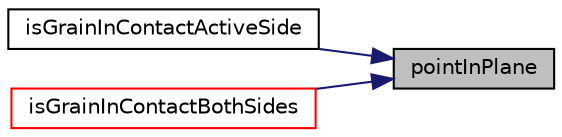 digraph "pointInPlane"
{
 // LATEX_PDF_SIZE
  edge [fontname="Helvetica",fontsize="10",labelfontname="Helvetica",labelfontsize="10"];
  node [fontname="Helvetica",fontsize="10",shape=record];
  rankdir="RL";
  Node1 [label="pointInPlane",height=0.2,width=0.4,color="black", fillcolor="grey75", style="filled", fontcolor="black",tooltip=" "];
  Node1 -> Node2 [dir="back",color="midnightblue",fontsize="10",style="solid",fontname="Helvetica"];
  Node2 [label="isGrainInContactActiveSide",height=0.2,width=0.4,color="black", fillcolor="white", style="filled",URL="$namespacepFlow_1_1grnTriInteraction.html#a5088a6416b4e2993eedd0f853bea4b65",tooltip=" "];
  Node1 -> Node3 [dir="back",color="midnightblue",fontsize="10",style="solid",fontname="Helvetica"];
  Node3 [label="isGrainInContactBothSides",height=0.2,width=0.4,color="red", fillcolor="white", style="filled",URL="$namespacepFlow_1_1grnTriInteraction.html#a689ce9df385f372d3c853b5a3ec45d79",tooltip=" "];
}
